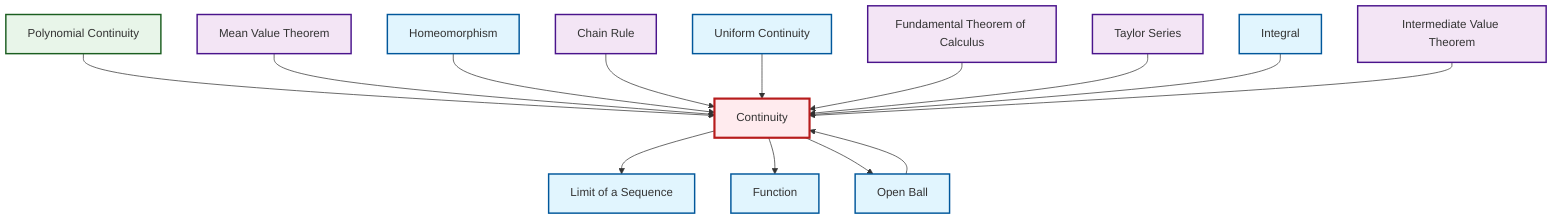 graph TD
    classDef definition fill:#e1f5fe,stroke:#01579b,stroke-width:2px
    classDef theorem fill:#f3e5f5,stroke:#4a148c,stroke-width:2px
    classDef axiom fill:#fff3e0,stroke:#e65100,stroke-width:2px
    classDef example fill:#e8f5e9,stroke:#1b5e20,stroke-width:2px
    classDef current fill:#ffebee,stroke:#b71c1c,stroke-width:3px
    thm-taylor-series["Taylor Series"]:::theorem
    def-limit["Limit of a Sequence"]:::definition
    thm-chain-rule["Chain Rule"]:::theorem
    def-function["Function"]:::definition
    thm-fundamental-calculus["Fundamental Theorem of Calculus"]:::theorem
    thm-mean-value["Mean Value Theorem"]:::theorem
    def-integral["Integral"]:::definition
    thm-intermediate-value["Intermediate Value Theorem"]:::theorem
    def-open-ball["Open Ball"]:::definition
    ex-polynomial-continuity["Polynomial Continuity"]:::example
    def-uniform-continuity["Uniform Continuity"]:::definition
    def-homeomorphism["Homeomorphism"]:::definition
    def-continuity["Continuity"]:::definition
    def-continuity --> def-limit
    def-continuity --> def-function
    ex-polynomial-continuity --> def-continuity
    thm-mean-value --> def-continuity
    def-homeomorphism --> def-continuity
    thm-chain-rule --> def-continuity
    def-uniform-continuity --> def-continuity
    def-open-ball --> def-continuity
    thm-fundamental-calculus --> def-continuity
    thm-taylor-series --> def-continuity
    def-integral --> def-continuity
    thm-intermediate-value --> def-continuity
    def-continuity --> def-open-ball
    class def-continuity current
